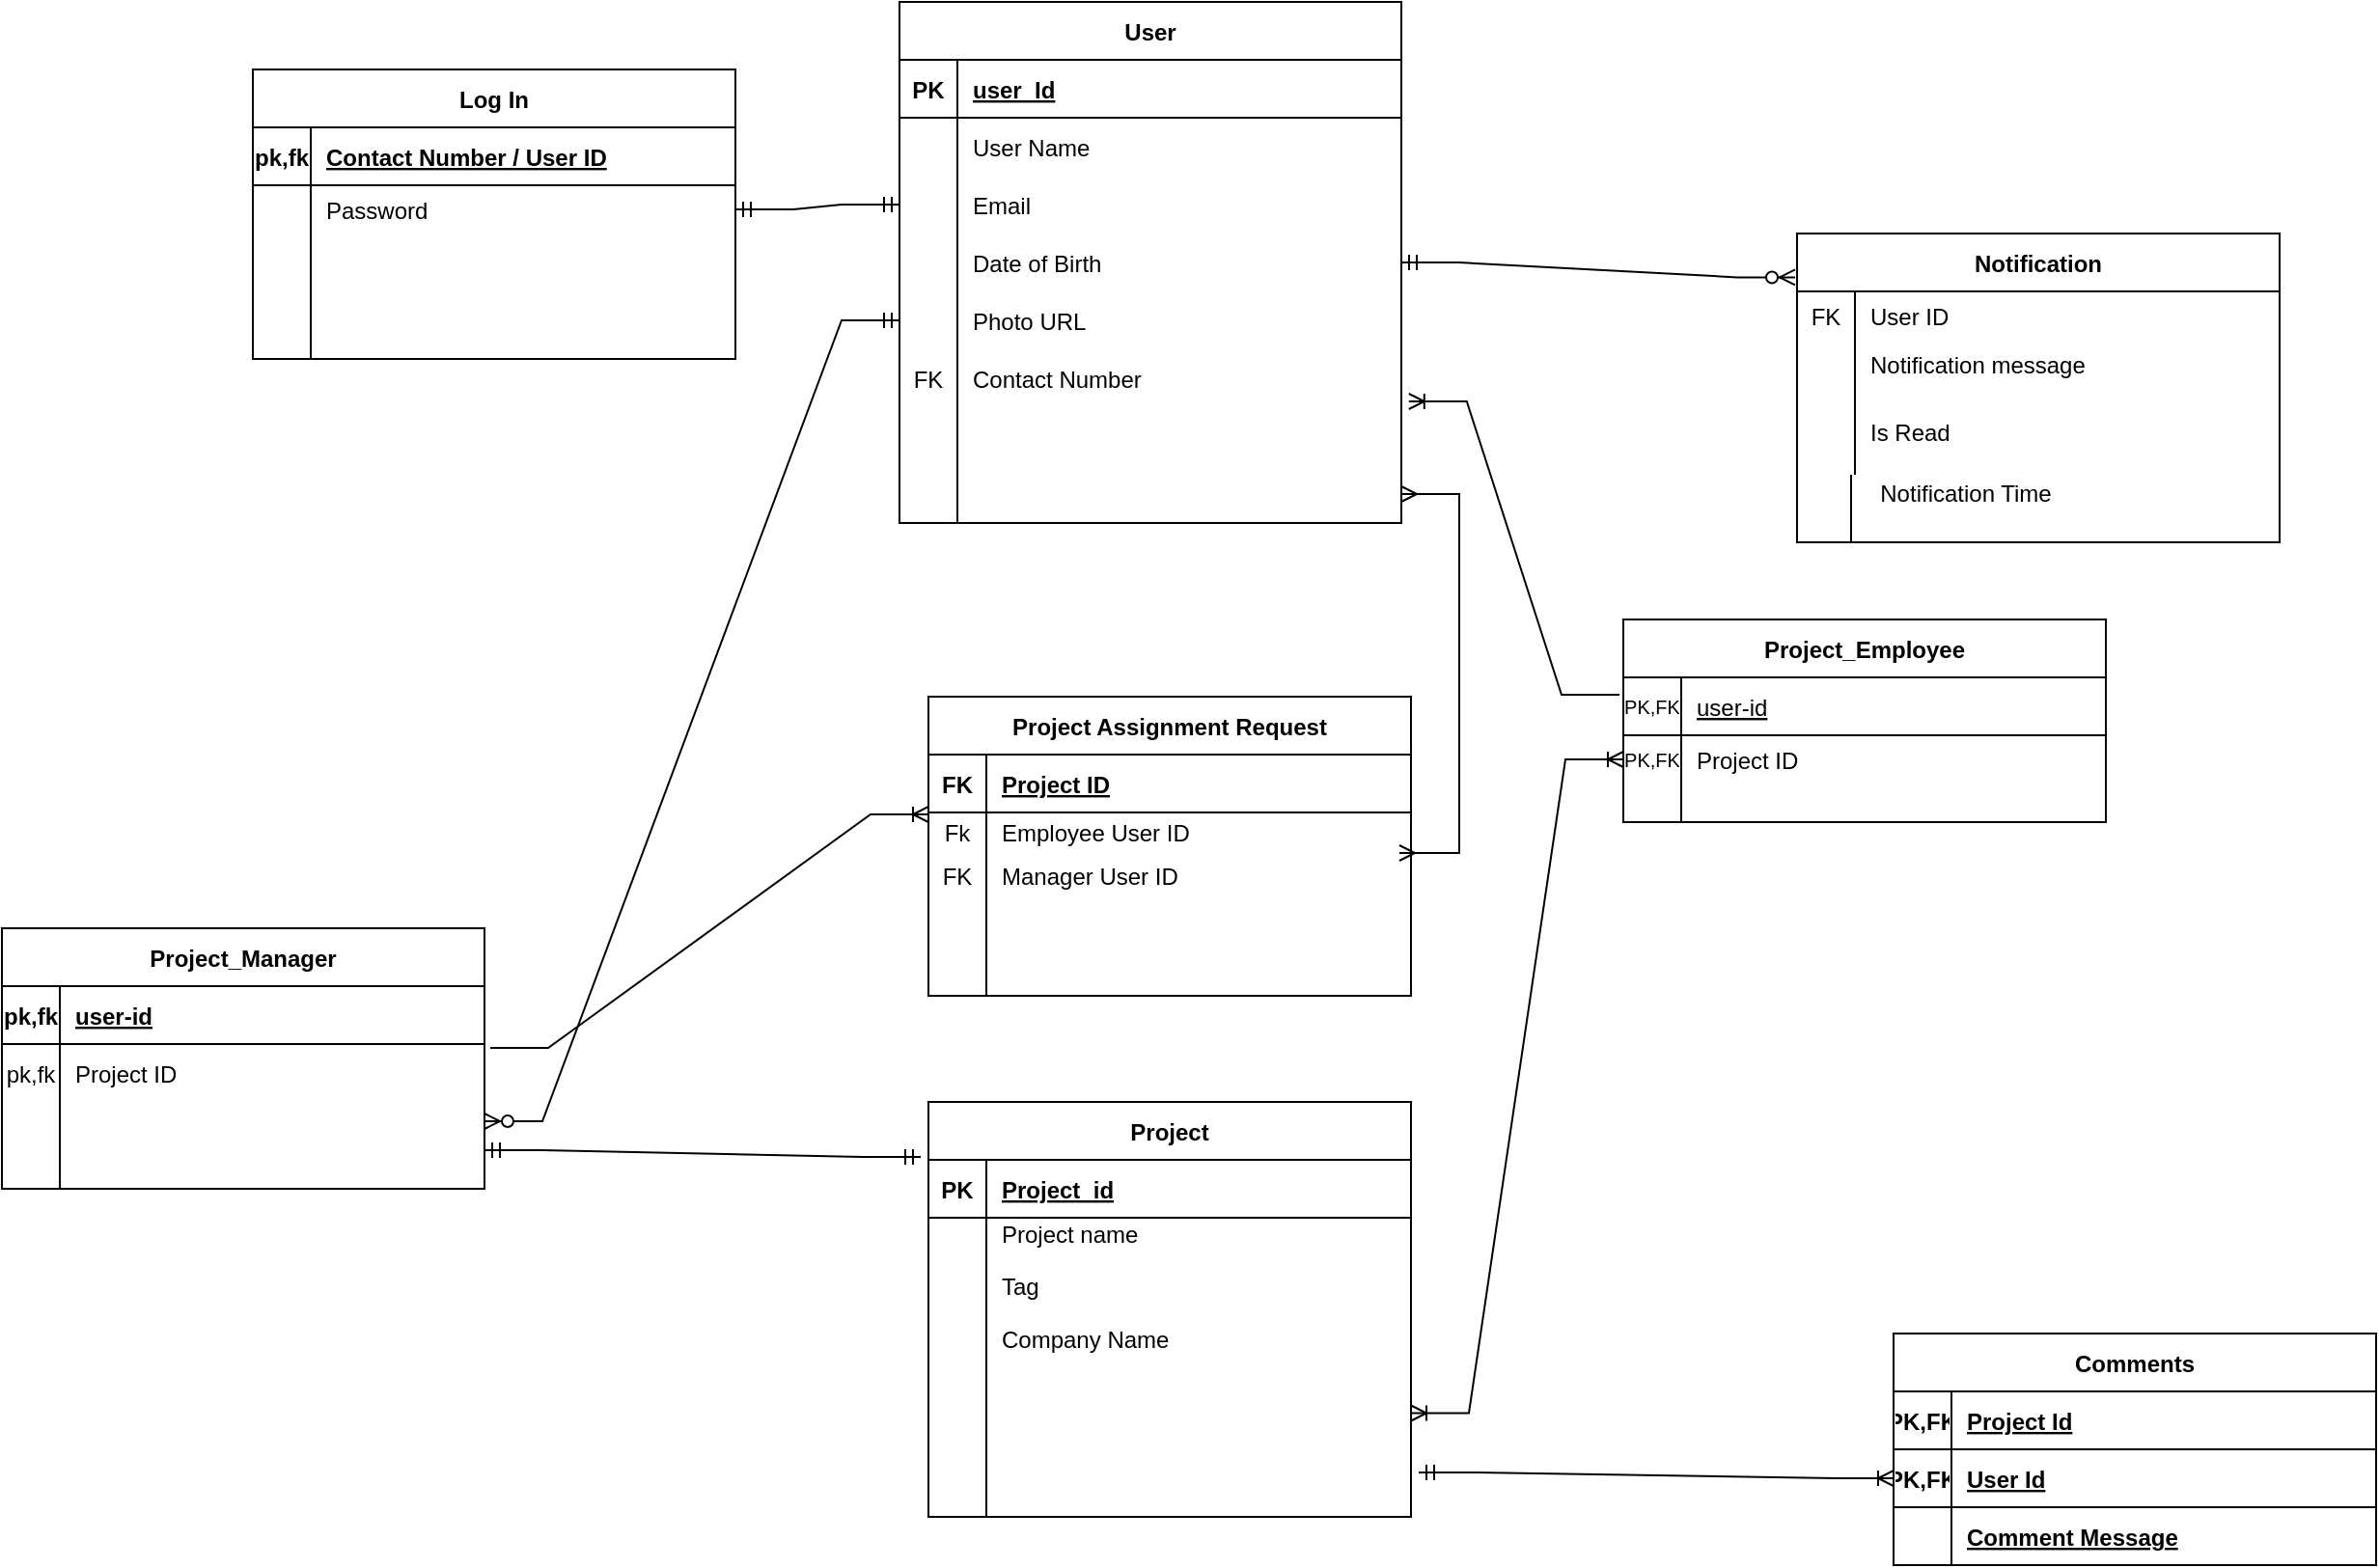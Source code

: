 <mxfile version="24.5.3" type="device">
  <diagram id="R2lEEEUBdFMjLlhIrx00" name="Page-1">
    <mxGraphModel dx="2750" dy="1638" grid="1" gridSize="10" guides="1" tooltips="1" connect="1" arrows="1" fold="1" page="1" pageScale="1" pageWidth="850" pageHeight="1100" math="0" shadow="0" extFonts="Permanent Marker^https://fonts.googleapis.com/css?family=Permanent+Marker">
      <root>
        <mxCell id="0" />
        <mxCell id="1" parent="0" />
        <mxCell id="6ulWsXTgHjM0HuVLxWv0-19" value="Project" style="shape=table;startSize=30;container=1;collapsible=1;childLayout=tableLayout;fixedRows=1;rowLines=0;fontStyle=1;align=center;resizeLast=1;" parent="1" vertex="1">
          <mxGeometry x="-670" y="240" width="250" height="215" as="geometry" />
        </mxCell>
        <mxCell id="6ulWsXTgHjM0HuVLxWv0-20" value="" style="shape=partialRectangle;collapsible=0;dropTarget=0;pointerEvents=0;fillColor=none;points=[[0,0.5],[1,0.5]];portConstraint=eastwest;top=0;left=0;right=0;bottom=1;" parent="6ulWsXTgHjM0HuVLxWv0-19" vertex="1">
          <mxGeometry y="30" width="250" height="30" as="geometry" />
        </mxCell>
        <mxCell id="6ulWsXTgHjM0HuVLxWv0-21" value="PK" style="shape=partialRectangle;overflow=hidden;connectable=0;fillColor=none;top=0;left=0;bottom=0;right=0;fontStyle=1;" parent="6ulWsXTgHjM0HuVLxWv0-20" vertex="1">
          <mxGeometry width="30" height="30" as="geometry">
            <mxRectangle width="30" height="30" as="alternateBounds" />
          </mxGeometry>
        </mxCell>
        <mxCell id="6ulWsXTgHjM0HuVLxWv0-22" value="Project_id" style="shape=partialRectangle;overflow=hidden;connectable=0;fillColor=none;top=0;left=0;bottom=0;right=0;align=left;spacingLeft=6;fontStyle=5;" parent="6ulWsXTgHjM0HuVLxWv0-20" vertex="1">
          <mxGeometry x="30" width="220" height="30" as="geometry">
            <mxRectangle width="220" height="30" as="alternateBounds" />
          </mxGeometry>
        </mxCell>
        <mxCell id="6ulWsXTgHjM0HuVLxWv0-23" value="" style="shape=partialRectangle;collapsible=0;dropTarget=0;pointerEvents=0;fillColor=none;points=[[0,0.5],[1,0.5]];portConstraint=eastwest;top=0;left=0;right=0;bottom=0;" parent="6ulWsXTgHjM0HuVLxWv0-19" vertex="1">
          <mxGeometry y="60" width="250" height="25" as="geometry" />
        </mxCell>
        <mxCell id="6ulWsXTgHjM0HuVLxWv0-24" value="" style="shape=partialRectangle;overflow=hidden;connectable=0;fillColor=none;top=0;left=0;bottom=0;right=0;" parent="6ulWsXTgHjM0HuVLxWv0-23" vertex="1">
          <mxGeometry width="30" height="25" as="geometry">
            <mxRectangle width="30" height="25" as="alternateBounds" />
          </mxGeometry>
        </mxCell>
        <mxCell id="6ulWsXTgHjM0HuVLxWv0-25" value="Project name&#xa;" style="shape=partialRectangle;overflow=hidden;connectable=0;fillColor=none;top=0;left=0;bottom=0;right=0;align=left;spacingLeft=6;" parent="6ulWsXTgHjM0HuVLxWv0-23" vertex="1">
          <mxGeometry x="30" width="220" height="25" as="geometry">
            <mxRectangle width="220" height="25" as="alternateBounds" />
          </mxGeometry>
        </mxCell>
        <mxCell id="6ulWsXTgHjM0HuVLxWv0-26" value="" style="shape=partialRectangle;collapsible=0;dropTarget=0;pointerEvents=0;fillColor=none;points=[[0,0.5],[1,0.5]];portConstraint=eastwest;top=0;left=0;right=0;bottom=0;" parent="6ulWsXTgHjM0HuVLxWv0-19" vertex="1">
          <mxGeometry y="85" width="250" height="20" as="geometry" />
        </mxCell>
        <mxCell id="6ulWsXTgHjM0HuVLxWv0-27" value="" style="shape=partialRectangle;overflow=hidden;connectable=0;fillColor=none;top=0;left=0;bottom=0;right=0;" parent="6ulWsXTgHjM0HuVLxWv0-26" vertex="1">
          <mxGeometry width="30" height="20" as="geometry">
            <mxRectangle width="30" height="20" as="alternateBounds" />
          </mxGeometry>
        </mxCell>
        <mxCell id="6ulWsXTgHjM0HuVLxWv0-28" value="Tag" style="shape=partialRectangle;overflow=hidden;connectable=0;fillColor=none;top=0;left=0;bottom=0;right=0;align=left;spacingLeft=6;fontStyle=0" parent="6ulWsXTgHjM0HuVLxWv0-26" vertex="1">
          <mxGeometry x="30" width="220" height="20" as="geometry">
            <mxRectangle width="220" height="20" as="alternateBounds" />
          </mxGeometry>
        </mxCell>
        <mxCell id="6ulWsXTgHjM0HuVLxWv0-29" value="" style="shape=partialRectangle;collapsible=0;dropTarget=0;pointerEvents=0;fillColor=none;points=[[0,0.5],[1,0.5]];portConstraint=eastwest;top=0;left=0;right=0;bottom=0;" parent="6ulWsXTgHjM0HuVLxWv0-19" vertex="1">
          <mxGeometry y="105" width="250" height="35" as="geometry" />
        </mxCell>
        <mxCell id="6ulWsXTgHjM0HuVLxWv0-30" value="" style="shape=partialRectangle;overflow=hidden;connectable=0;fillColor=none;top=0;left=0;bottom=0;right=0;" parent="6ulWsXTgHjM0HuVLxWv0-29" vertex="1">
          <mxGeometry width="30" height="35" as="geometry">
            <mxRectangle width="30" height="35" as="alternateBounds" />
          </mxGeometry>
        </mxCell>
        <mxCell id="6ulWsXTgHjM0HuVLxWv0-31" value="Company Name" style="shape=partialRectangle;overflow=hidden;connectable=0;fillColor=none;top=0;left=0;bottom=0;right=0;align=left;spacingLeft=6;" parent="6ulWsXTgHjM0HuVLxWv0-29" vertex="1">
          <mxGeometry x="30" width="220" height="35" as="geometry">
            <mxRectangle width="220" height="35" as="alternateBounds" />
          </mxGeometry>
        </mxCell>
        <mxCell id="6ulWsXTgHjM0HuVLxWv0-32" value="" style="shape=partialRectangle;collapsible=0;dropTarget=0;pointerEvents=0;fillColor=none;points=[[0,0.5],[1,0.5]];portConstraint=eastwest;top=0;left=0;right=0;bottom=0;" parent="6ulWsXTgHjM0HuVLxWv0-19" vertex="1">
          <mxGeometry y="140" width="250" height="25" as="geometry" />
        </mxCell>
        <mxCell id="6ulWsXTgHjM0HuVLxWv0-33" value="" style="shape=partialRectangle;overflow=hidden;connectable=0;fillColor=none;top=0;left=0;bottom=0;right=0;" parent="6ulWsXTgHjM0HuVLxWv0-32" vertex="1">
          <mxGeometry width="30" height="25" as="geometry">
            <mxRectangle width="30" height="25" as="alternateBounds" />
          </mxGeometry>
        </mxCell>
        <mxCell id="6ulWsXTgHjM0HuVLxWv0-34" value="" style="shape=partialRectangle;overflow=hidden;connectable=0;fillColor=none;top=0;left=0;bottom=0;right=0;align=left;spacingLeft=6;" parent="6ulWsXTgHjM0HuVLxWv0-32" vertex="1">
          <mxGeometry x="30" width="220" height="25" as="geometry">
            <mxRectangle width="220" height="25" as="alternateBounds" />
          </mxGeometry>
        </mxCell>
        <mxCell id="6ulWsXTgHjM0HuVLxWv0-67" value="" style="shape=partialRectangle;collapsible=0;dropTarget=0;pointerEvents=0;fillColor=none;points=[[0,0.5],[1,0.5]];portConstraint=eastwest;top=0;left=0;right=0;bottom=0;" parent="6ulWsXTgHjM0HuVLxWv0-19" vertex="1">
          <mxGeometry y="165" width="250" height="25" as="geometry" />
        </mxCell>
        <mxCell id="6ulWsXTgHjM0HuVLxWv0-68" value="" style="shape=partialRectangle;overflow=hidden;connectable=0;fillColor=none;top=0;left=0;bottom=0;right=0;" parent="6ulWsXTgHjM0HuVLxWv0-67" vertex="1">
          <mxGeometry width="30" height="25" as="geometry">
            <mxRectangle width="30" height="25" as="alternateBounds" />
          </mxGeometry>
        </mxCell>
        <mxCell id="6ulWsXTgHjM0HuVLxWv0-69" value="" style="shape=partialRectangle;overflow=hidden;connectable=0;fillColor=none;top=0;left=0;bottom=0;right=0;align=left;spacingLeft=6;" parent="6ulWsXTgHjM0HuVLxWv0-67" vertex="1">
          <mxGeometry x="30" width="220" height="25" as="geometry">
            <mxRectangle width="220" height="25" as="alternateBounds" />
          </mxGeometry>
        </mxCell>
        <mxCell id="6ulWsXTgHjM0HuVLxWv0-428" value="" style="shape=partialRectangle;collapsible=0;dropTarget=0;pointerEvents=0;fillColor=none;points=[[0,0.5],[1,0.5]];portConstraint=eastwest;top=0;left=0;right=0;bottom=0;" parent="6ulWsXTgHjM0HuVLxWv0-19" vertex="1">
          <mxGeometry y="190" width="250" height="25" as="geometry" />
        </mxCell>
        <mxCell id="6ulWsXTgHjM0HuVLxWv0-429" value="" style="shape=partialRectangle;overflow=hidden;connectable=0;fillColor=none;top=0;left=0;bottom=0;right=0;" parent="6ulWsXTgHjM0HuVLxWv0-428" vertex="1">
          <mxGeometry width="30" height="25" as="geometry">
            <mxRectangle width="30" height="25" as="alternateBounds" />
          </mxGeometry>
        </mxCell>
        <mxCell id="6ulWsXTgHjM0HuVLxWv0-430" value="" style="shape=partialRectangle;overflow=hidden;connectable=0;fillColor=none;top=0;left=0;bottom=0;right=0;align=left;spacingLeft=6;" parent="6ulWsXTgHjM0HuVLxWv0-428" vertex="1">
          <mxGeometry x="30" width="220" height="25" as="geometry">
            <mxRectangle width="220" height="25" as="alternateBounds" />
          </mxGeometry>
        </mxCell>
        <mxCell id="6ulWsXTgHjM0HuVLxWv0-184" value="Project_Employee" style="shape=table;startSize=30;container=1;collapsible=1;childLayout=tableLayout;fixedRows=1;rowLines=0;fontStyle=1;align=center;resizeLast=1;" parent="1" vertex="1">
          <mxGeometry x="-310" y="-10" width="250" height="105" as="geometry" />
        </mxCell>
        <mxCell id="6ulWsXTgHjM0HuVLxWv0-185" value="" style="shape=partialRectangle;collapsible=0;dropTarget=0;pointerEvents=0;fillColor=none;points=[[0,0.5],[1,0.5]];portConstraint=eastwest;top=0;left=0;right=0;bottom=1;" parent="6ulWsXTgHjM0HuVLxWv0-184" vertex="1">
          <mxGeometry y="30" width="250" height="30" as="geometry" />
        </mxCell>
        <mxCell id="6ulWsXTgHjM0HuVLxWv0-186" value="PK,FK" style="shape=partialRectangle;overflow=hidden;connectable=0;fillColor=none;top=0;left=0;bottom=0;right=0;fontStyle=0;fontSize=10;" parent="6ulWsXTgHjM0HuVLxWv0-185" vertex="1">
          <mxGeometry width="30" height="30" as="geometry">
            <mxRectangle width="30" height="30" as="alternateBounds" />
          </mxGeometry>
        </mxCell>
        <mxCell id="6ulWsXTgHjM0HuVLxWv0-187" value="user-id" style="shape=partialRectangle;overflow=hidden;connectable=0;fillColor=none;top=0;left=0;bottom=0;right=0;align=left;spacingLeft=6;fontStyle=4;" parent="6ulWsXTgHjM0HuVLxWv0-185" vertex="1">
          <mxGeometry x="30" width="220" height="30" as="geometry">
            <mxRectangle width="220" height="30" as="alternateBounds" />
          </mxGeometry>
        </mxCell>
        <mxCell id="6ulWsXTgHjM0HuVLxWv0-188" value="" style="shape=partialRectangle;collapsible=0;dropTarget=0;pointerEvents=0;fillColor=none;points=[[0,0.5],[1,0.5]];portConstraint=eastwest;top=0;left=0;right=0;bottom=0;" parent="6ulWsXTgHjM0HuVLxWv0-184" vertex="1">
          <mxGeometry y="60" width="250" height="25" as="geometry" />
        </mxCell>
        <mxCell id="6ulWsXTgHjM0HuVLxWv0-189" value="PK,FK" style="shape=partialRectangle;overflow=hidden;connectable=0;fillColor=none;top=0;left=0;bottom=0;right=0;fontSize=10;" parent="6ulWsXTgHjM0HuVLxWv0-188" vertex="1">
          <mxGeometry width="30" height="25" as="geometry">
            <mxRectangle width="30" height="25" as="alternateBounds" />
          </mxGeometry>
        </mxCell>
        <mxCell id="6ulWsXTgHjM0HuVLxWv0-190" value="Project ID" style="shape=partialRectangle;overflow=hidden;connectable=0;fillColor=none;top=0;left=0;bottom=0;right=0;align=left;spacingLeft=6;" parent="6ulWsXTgHjM0HuVLxWv0-188" vertex="1">
          <mxGeometry x="30" width="220" height="25" as="geometry">
            <mxRectangle width="220" height="25" as="alternateBounds" />
          </mxGeometry>
        </mxCell>
        <mxCell id="6ulWsXTgHjM0HuVLxWv0-191" value="" style="shape=partialRectangle;collapsible=0;dropTarget=0;pointerEvents=0;fillColor=none;points=[[0,0.5],[1,0.5]];portConstraint=eastwest;top=0;left=0;right=0;bottom=0;" parent="6ulWsXTgHjM0HuVLxWv0-184" vertex="1">
          <mxGeometry y="85" width="250" height="20" as="geometry" />
        </mxCell>
        <mxCell id="6ulWsXTgHjM0HuVLxWv0-192" value="" style="shape=partialRectangle;overflow=hidden;connectable=0;fillColor=none;top=0;left=0;bottom=0;right=0;" parent="6ulWsXTgHjM0HuVLxWv0-191" vertex="1">
          <mxGeometry width="30" height="20" as="geometry">
            <mxRectangle width="30" height="20" as="alternateBounds" />
          </mxGeometry>
        </mxCell>
        <mxCell id="6ulWsXTgHjM0HuVLxWv0-193" value="" style="shape=partialRectangle;overflow=hidden;connectable=0;fillColor=none;top=0;left=0;bottom=0;right=0;align=left;spacingLeft=6;fontStyle=0" parent="6ulWsXTgHjM0HuVLxWv0-191" vertex="1">
          <mxGeometry x="30" width="220" height="20" as="geometry">
            <mxRectangle width="220" height="20" as="alternateBounds" />
          </mxGeometry>
        </mxCell>
        <mxCell id="6ulWsXTgHjM0HuVLxWv0-318" value="Project_Manager" style="shape=table;startSize=30;container=1;collapsible=1;childLayout=tableLayout;fixedRows=1;rowLines=0;fontStyle=1;align=center;resizeLast=1;" parent="1" vertex="1">
          <mxGeometry x="-1150" y="150" width="250" height="135" as="geometry" />
        </mxCell>
        <mxCell id="6ulWsXTgHjM0HuVLxWv0-319" value="" style="shape=partialRectangle;collapsible=0;dropTarget=0;pointerEvents=0;fillColor=none;points=[[0,0.5],[1,0.5]];portConstraint=eastwest;top=0;left=0;right=0;bottom=1;" parent="6ulWsXTgHjM0HuVLxWv0-318" vertex="1">
          <mxGeometry y="30" width="250" height="30" as="geometry" />
        </mxCell>
        <mxCell id="6ulWsXTgHjM0HuVLxWv0-320" value="pk,fk" style="shape=partialRectangle;overflow=hidden;connectable=0;fillColor=none;top=0;left=0;bottom=0;right=0;fontStyle=1;" parent="6ulWsXTgHjM0HuVLxWv0-319" vertex="1">
          <mxGeometry width="30" height="30" as="geometry">
            <mxRectangle width="30" height="30" as="alternateBounds" />
          </mxGeometry>
        </mxCell>
        <mxCell id="6ulWsXTgHjM0HuVLxWv0-321" value="user-id" style="shape=partialRectangle;overflow=hidden;connectable=0;fillColor=none;top=0;left=0;bottom=0;right=0;align=left;spacingLeft=6;fontStyle=5;" parent="6ulWsXTgHjM0HuVLxWv0-319" vertex="1">
          <mxGeometry x="30" width="220" height="30" as="geometry">
            <mxRectangle width="220" height="30" as="alternateBounds" />
          </mxGeometry>
        </mxCell>
        <mxCell id="6ulWsXTgHjM0HuVLxWv0-322" value="" style="shape=partialRectangle;collapsible=0;dropTarget=0;pointerEvents=0;fillColor=none;points=[[0,0.5],[1,0.5]];portConstraint=eastwest;top=0;left=0;right=0;bottom=0;" parent="6ulWsXTgHjM0HuVLxWv0-318" vertex="1">
          <mxGeometry y="60" width="250" height="30" as="geometry" />
        </mxCell>
        <mxCell id="6ulWsXTgHjM0HuVLxWv0-323" value="pk,fk" style="shape=partialRectangle;overflow=hidden;connectable=0;fillColor=none;top=0;left=0;bottom=0;right=0;" parent="6ulWsXTgHjM0HuVLxWv0-322" vertex="1">
          <mxGeometry width="30" height="30" as="geometry">
            <mxRectangle width="30" height="30" as="alternateBounds" />
          </mxGeometry>
        </mxCell>
        <mxCell id="6ulWsXTgHjM0HuVLxWv0-324" value="Project ID" style="shape=partialRectangle;overflow=hidden;connectable=0;fillColor=none;top=0;left=0;bottom=0;right=0;align=left;spacingLeft=6;" parent="6ulWsXTgHjM0HuVLxWv0-322" vertex="1">
          <mxGeometry x="30" width="220" height="30" as="geometry">
            <mxRectangle width="220" height="30" as="alternateBounds" />
          </mxGeometry>
        </mxCell>
        <mxCell id="6ulWsXTgHjM0HuVLxWv0-325" value="" style="shape=partialRectangle;collapsible=0;dropTarget=0;pointerEvents=0;fillColor=none;points=[[0,0.5],[1,0.5]];portConstraint=eastwest;top=0;left=0;right=0;bottom=0;" parent="6ulWsXTgHjM0HuVLxWv0-318" vertex="1">
          <mxGeometry y="90" width="250" height="20" as="geometry" />
        </mxCell>
        <mxCell id="6ulWsXTgHjM0HuVLxWv0-326" value="" style="shape=partialRectangle;overflow=hidden;connectable=0;fillColor=none;top=0;left=0;bottom=0;right=0;" parent="6ulWsXTgHjM0HuVLxWv0-325" vertex="1">
          <mxGeometry width="30" height="20" as="geometry">
            <mxRectangle width="30" height="20" as="alternateBounds" />
          </mxGeometry>
        </mxCell>
        <mxCell id="6ulWsXTgHjM0HuVLxWv0-327" value="" style="shape=partialRectangle;overflow=hidden;connectable=0;fillColor=none;top=0;left=0;bottom=0;right=0;align=left;spacingLeft=6;fontStyle=1" parent="6ulWsXTgHjM0HuVLxWv0-325" vertex="1">
          <mxGeometry x="30" width="220" height="20" as="geometry">
            <mxRectangle width="220" height="20" as="alternateBounds" />
          </mxGeometry>
        </mxCell>
        <mxCell id="6ulWsXTgHjM0HuVLxWv0-331" value="" style="shape=partialRectangle;collapsible=0;dropTarget=0;pointerEvents=0;fillColor=none;points=[[0,0.5],[1,0.5]];portConstraint=eastwest;top=0;left=0;right=0;bottom=0;" parent="6ulWsXTgHjM0HuVLxWv0-318" vertex="1">
          <mxGeometry y="110" width="250" height="25" as="geometry" />
        </mxCell>
        <mxCell id="6ulWsXTgHjM0HuVLxWv0-332" value="" style="shape=partialRectangle;overflow=hidden;connectable=0;fillColor=none;top=0;left=0;bottom=0;right=0;" parent="6ulWsXTgHjM0HuVLxWv0-331" vertex="1">
          <mxGeometry width="30" height="25" as="geometry">
            <mxRectangle width="30" height="25" as="alternateBounds" />
          </mxGeometry>
        </mxCell>
        <mxCell id="6ulWsXTgHjM0HuVLxWv0-333" value="" style="shape=partialRectangle;overflow=hidden;connectable=0;fillColor=none;top=0;left=0;bottom=0;right=0;align=left;spacingLeft=6;" parent="6ulWsXTgHjM0HuVLxWv0-331" vertex="1">
          <mxGeometry x="30" width="220" height="25" as="geometry">
            <mxRectangle width="220" height="25" as="alternateBounds" />
          </mxGeometry>
        </mxCell>
        <mxCell id="6ulWsXTgHjM0HuVLxWv0-437" value="Project Assignment Request" style="shape=table;startSize=30;container=1;collapsible=1;childLayout=tableLayout;fixedRows=1;rowLines=0;fontStyle=1;align=center;resizeLast=1;" parent="1" vertex="1">
          <mxGeometry x="-670" y="30" width="250" height="155" as="geometry" />
        </mxCell>
        <mxCell id="6ulWsXTgHjM0HuVLxWv0-438" value="" style="shape=partialRectangle;collapsible=0;dropTarget=0;pointerEvents=0;fillColor=none;points=[[0,0.5],[1,0.5]];portConstraint=eastwest;top=0;left=0;right=0;bottom=1;" parent="6ulWsXTgHjM0HuVLxWv0-437" vertex="1">
          <mxGeometry y="30" width="250" height="30" as="geometry" />
        </mxCell>
        <mxCell id="6ulWsXTgHjM0HuVLxWv0-439" value="FK" style="shape=partialRectangle;overflow=hidden;connectable=0;fillColor=none;top=0;left=0;bottom=0;right=0;fontStyle=1;" parent="6ulWsXTgHjM0HuVLxWv0-438" vertex="1">
          <mxGeometry width="30" height="30" as="geometry">
            <mxRectangle width="30" height="30" as="alternateBounds" />
          </mxGeometry>
        </mxCell>
        <mxCell id="6ulWsXTgHjM0HuVLxWv0-440" value="Project ID" style="shape=partialRectangle;overflow=hidden;connectable=0;fillColor=none;top=0;left=0;bottom=0;right=0;align=left;spacingLeft=6;fontStyle=5;" parent="6ulWsXTgHjM0HuVLxWv0-438" vertex="1">
          <mxGeometry x="30" width="220" height="30" as="geometry">
            <mxRectangle width="220" height="30" as="alternateBounds" />
          </mxGeometry>
        </mxCell>
        <mxCell id="6ulWsXTgHjM0HuVLxWv0-441" value="" style="shape=partialRectangle;collapsible=0;dropTarget=0;pointerEvents=0;fillColor=none;points=[[0,0.5],[1,0.5]];portConstraint=eastwest;top=0;left=0;right=0;bottom=0;" parent="6ulWsXTgHjM0HuVLxWv0-437" vertex="1">
          <mxGeometry y="60" width="250" height="20" as="geometry" />
        </mxCell>
        <mxCell id="6ulWsXTgHjM0HuVLxWv0-442" value="Fk" style="shape=partialRectangle;overflow=hidden;connectable=0;fillColor=none;top=0;left=0;bottom=0;right=0;" parent="6ulWsXTgHjM0HuVLxWv0-441" vertex="1">
          <mxGeometry width="30" height="20" as="geometry">
            <mxRectangle width="30" height="20" as="alternateBounds" />
          </mxGeometry>
        </mxCell>
        <mxCell id="6ulWsXTgHjM0HuVLxWv0-443" value="Employee User ID" style="shape=partialRectangle;overflow=hidden;connectable=0;fillColor=none;top=0;left=0;bottom=0;right=0;align=left;spacingLeft=6;" parent="6ulWsXTgHjM0HuVLxWv0-441" vertex="1">
          <mxGeometry x="30" width="220" height="20" as="geometry">
            <mxRectangle width="220" height="20" as="alternateBounds" />
          </mxGeometry>
        </mxCell>
        <mxCell id="kwTtP1CkRcOnutKDjl4S-129" value="" style="shape=partialRectangle;collapsible=0;dropTarget=0;pointerEvents=0;fillColor=none;points=[[0,0.5],[1,0.5]];portConstraint=eastwest;top=0;left=0;right=0;bottom=0;" parent="6ulWsXTgHjM0HuVLxWv0-437" vertex="1">
          <mxGeometry y="80" width="250" height="25" as="geometry" />
        </mxCell>
        <mxCell id="kwTtP1CkRcOnutKDjl4S-130" value="FK" style="shape=partialRectangle;overflow=hidden;connectable=0;fillColor=none;top=0;left=0;bottom=0;right=0;" parent="kwTtP1CkRcOnutKDjl4S-129" vertex="1">
          <mxGeometry width="30" height="25" as="geometry">
            <mxRectangle width="30" height="25" as="alternateBounds" />
          </mxGeometry>
        </mxCell>
        <mxCell id="kwTtP1CkRcOnutKDjl4S-131" value="Manager User ID" style="shape=partialRectangle;overflow=hidden;connectable=0;fillColor=none;top=0;left=0;bottom=0;right=0;align=left;spacingLeft=6;fontStyle=0" parent="kwTtP1CkRcOnutKDjl4S-129" vertex="1">
          <mxGeometry x="30" width="220" height="25" as="geometry">
            <mxRectangle width="220" height="25" as="alternateBounds" />
          </mxGeometry>
        </mxCell>
        <mxCell id="6ulWsXTgHjM0HuVLxWv0-447" value="" style="shape=partialRectangle;collapsible=0;dropTarget=0;pointerEvents=0;fillColor=none;points=[[0,0.5],[1,0.5]];portConstraint=eastwest;top=0;left=0;right=0;bottom=0;" parent="6ulWsXTgHjM0HuVLxWv0-437" vertex="1">
          <mxGeometry y="105" width="250" height="25" as="geometry" />
        </mxCell>
        <mxCell id="6ulWsXTgHjM0HuVLxWv0-448" value="" style="shape=partialRectangle;overflow=hidden;connectable=0;fillColor=none;top=0;left=0;bottom=0;right=0;" parent="6ulWsXTgHjM0HuVLxWv0-447" vertex="1">
          <mxGeometry width="30" height="25" as="geometry">
            <mxRectangle width="30" height="25" as="alternateBounds" />
          </mxGeometry>
        </mxCell>
        <mxCell id="6ulWsXTgHjM0HuVLxWv0-449" value="" style="shape=partialRectangle;overflow=hidden;connectable=0;fillColor=none;top=0;left=0;bottom=0;right=0;align=left;spacingLeft=6;" parent="6ulWsXTgHjM0HuVLxWv0-447" vertex="1">
          <mxGeometry x="30" width="220" height="25" as="geometry">
            <mxRectangle width="220" height="25" as="alternateBounds" />
          </mxGeometry>
        </mxCell>
        <mxCell id="6ulWsXTgHjM0HuVLxWv0-450" value="" style="shape=partialRectangle;collapsible=0;dropTarget=0;pointerEvents=0;fillColor=none;points=[[0,0.5],[1,0.5]];portConstraint=eastwest;top=0;left=0;right=0;bottom=0;" parent="6ulWsXTgHjM0HuVLxWv0-437" vertex="1">
          <mxGeometry y="130" width="250" height="25" as="geometry" />
        </mxCell>
        <mxCell id="6ulWsXTgHjM0HuVLxWv0-451" value="" style="shape=partialRectangle;overflow=hidden;connectable=0;fillColor=none;top=0;left=0;bottom=0;right=0;" parent="6ulWsXTgHjM0HuVLxWv0-450" vertex="1">
          <mxGeometry width="30" height="25" as="geometry">
            <mxRectangle width="30" height="25" as="alternateBounds" />
          </mxGeometry>
        </mxCell>
        <mxCell id="6ulWsXTgHjM0HuVLxWv0-452" value="" style="shape=partialRectangle;overflow=hidden;connectable=0;fillColor=none;top=0;left=0;bottom=0;right=0;align=left;spacingLeft=6;" parent="6ulWsXTgHjM0HuVLxWv0-450" vertex="1">
          <mxGeometry x="30" width="220" height="25" as="geometry">
            <mxRectangle width="220" height="25" as="alternateBounds" />
          </mxGeometry>
        </mxCell>
        <mxCell id="kwTtP1CkRcOnutKDjl4S-4" style="edgeStyle=orthogonalEdgeStyle;rounded=0;orthogonalLoop=1;jettySize=auto;html=1;exitX=0.5;exitY=1;exitDx=0;exitDy=0;" parent="1" edge="1">
          <mxGeometry relative="1" as="geometry">
            <mxPoint x="-130" y="250" as="sourcePoint" />
            <mxPoint x="-130" y="250" as="targetPoint" />
          </mxGeometry>
        </mxCell>
        <mxCell id="kwTtP1CkRcOnutKDjl4S-39" value="" style="edgeStyle=entityRelationEdgeStyle;fontSize=12;html=1;endArrow=ERmandOne;startArrow=ERmandOne;rounded=0;entryX=-0.016;entryY=-0.05;entryDx=0;entryDy=0;entryPerimeter=0;exitX=1;exitY=0.5;exitDx=0;exitDy=0;" parent="1" target="6ulWsXTgHjM0HuVLxWv0-20" edge="1">
          <mxGeometry width="100" height="100" relative="1" as="geometry">
            <mxPoint x="-900" y="265" as="sourcePoint" />
            <mxPoint x="-853" y="256" as="targetPoint" />
            <Array as="points">
              <mxPoint x="-870" y="290" />
            </Array>
          </mxGeometry>
        </mxCell>
        <mxCell id="kwTtP1CkRcOnutKDjl4S-45" value="Log In" style="shape=table;startSize=30;container=1;collapsible=1;childLayout=tableLayout;fixedRows=1;rowLines=0;fontStyle=1;align=center;resizeLast=1;" parent="1" vertex="1">
          <mxGeometry x="-1020" y="-295" width="250" height="150" as="geometry" />
        </mxCell>
        <mxCell id="kwTtP1CkRcOnutKDjl4S-46" value="" style="shape=partialRectangle;collapsible=0;dropTarget=0;pointerEvents=0;fillColor=none;points=[[0,0.5],[1,0.5]];portConstraint=eastwest;top=0;left=0;right=0;bottom=1;" parent="kwTtP1CkRcOnutKDjl4S-45" vertex="1">
          <mxGeometry y="30" width="250" height="30" as="geometry" />
        </mxCell>
        <mxCell id="kwTtP1CkRcOnutKDjl4S-47" value="pk,fk" style="shape=partialRectangle;overflow=hidden;connectable=0;fillColor=none;top=0;left=0;bottom=0;right=0;fontStyle=1;" parent="kwTtP1CkRcOnutKDjl4S-46" vertex="1">
          <mxGeometry width="30" height="30" as="geometry">
            <mxRectangle width="30" height="30" as="alternateBounds" />
          </mxGeometry>
        </mxCell>
        <mxCell id="kwTtP1CkRcOnutKDjl4S-48" value="Contact Number / User ID" style="shape=partialRectangle;overflow=hidden;connectable=0;fillColor=none;top=0;left=0;bottom=0;right=0;align=left;spacingLeft=6;fontStyle=5;" parent="kwTtP1CkRcOnutKDjl4S-46" vertex="1">
          <mxGeometry x="30" width="220" height="30" as="geometry">
            <mxRectangle width="220" height="30" as="alternateBounds" />
          </mxGeometry>
        </mxCell>
        <mxCell id="kwTtP1CkRcOnutKDjl4S-49" value="" style="shape=partialRectangle;collapsible=0;dropTarget=0;pointerEvents=0;fillColor=none;points=[[0,0.5],[1,0.5]];portConstraint=eastwest;top=0;left=0;right=0;bottom=0;" parent="kwTtP1CkRcOnutKDjl4S-45" vertex="1">
          <mxGeometry y="60" width="250" height="25" as="geometry" />
        </mxCell>
        <mxCell id="kwTtP1CkRcOnutKDjl4S-50" value="" style="shape=partialRectangle;overflow=hidden;connectable=0;fillColor=none;top=0;left=0;bottom=0;right=0;" parent="kwTtP1CkRcOnutKDjl4S-49" vertex="1">
          <mxGeometry width="30" height="25" as="geometry">
            <mxRectangle width="30" height="25" as="alternateBounds" />
          </mxGeometry>
        </mxCell>
        <mxCell id="kwTtP1CkRcOnutKDjl4S-51" value="Password" style="shape=partialRectangle;overflow=hidden;connectable=0;fillColor=none;top=0;left=0;bottom=0;right=0;align=left;spacingLeft=6;" parent="kwTtP1CkRcOnutKDjl4S-49" vertex="1">
          <mxGeometry x="30" width="220" height="25" as="geometry">
            <mxRectangle width="220" height="25" as="alternateBounds" />
          </mxGeometry>
        </mxCell>
        <mxCell id="kwTtP1CkRcOnutKDjl4S-52" value="" style="shape=partialRectangle;collapsible=0;dropTarget=0;pointerEvents=0;fillColor=none;points=[[0,0.5],[1,0.5]];portConstraint=eastwest;top=0;left=0;right=0;bottom=0;" parent="kwTtP1CkRcOnutKDjl4S-45" vertex="1">
          <mxGeometry y="85" width="250" height="20" as="geometry" />
        </mxCell>
        <mxCell id="kwTtP1CkRcOnutKDjl4S-53" value="" style="shape=partialRectangle;overflow=hidden;connectable=0;fillColor=none;top=0;left=0;bottom=0;right=0;" parent="kwTtP1CkRcOnutKDjl4S-52" vertex="1">
          <mxGeometry width="30" height="20" as="geometry">
            <mxRectangle width="30" height="20" as="alternateBounds" />
          </mxGeometry>
        </mxCell>
        <mxCell id="kwTtP1CkRcOnutKDjl4S-54" value="" style="shape=partialRectangle;overflow=hidden;connectable=0;fillColor=none;top=0;left=0;bottom=0;right=0;align=left;spacingLeft=6;fontStyle=1" parent="kwTtP1CkRcOnutKDjl4S-52" vertex="1">
          <mxGeometry x="30" width="220" height="20" as="geometry">
            <mxRectangle width="220" height="20" as="alternateBounds" />
          </mxGeometry>
        </mxCell>
        <mxCell id="kwTtP1CkRcOnutKDjl4S-55" value="" style="shape=partialRectangle;collapsible=0;dropTarget=0;pointerEvents=0;fillColor=none;points=[[0,0.5],[1,0.5]];portConstraint=eastwest;top=0;left=0;right=0;bottom=0;" parent="kwTtP1CkRcOnutKDjl4S-45" vertex="1">
          <mxGeometry y="105" width="250" height="20" as="geometry" />
        </mxCell>
        <mxCell id="kwTtP1CkRcOnutKDjl4S-56" value="" style="shape=partialRectangle;overflow=hidden;connectable=0;fillColor=none;top=0;left=0;bottom=0;right=0;" parent="kwTtP1CkRcOnutKDjl4S-55" vertex="1">
          <mxGeometry width="30" height="20" as="geometry">
            <mxRectangle width="30" height="20" as="alternateBounds" />
          </mxGeometry>
        </mxCell>
        <mxCell id="kwTtP1CkRcOnutKDjl4S-57" value="" style="shape=partialRectangle;overflow=hidden;connectable=0;fillColor=none;top=0;left=0;bottom=0;right=0;align=left;spacingLeft=6;" parent="kwTtP1CkRcOnutKDjl4S-55" vertex="1">
          <mxGeometry x="30" width="220" height="20" as="geometry">
            <mxRectangle width="220" height="20" as="alternateBounds" />
          </mxGeometry>
        </mxCell>
        <mxCell id="kwTtP1CkRcOnutKDjl4S-58" value="" style="shape=partialRectangle;collapsible=0;dropTarget=0;pointerEvents=0;fillColor=none;points=[[0,0.5],[1,0.5]];portConstraint=eastwest;top=0;left=0;right=0;bottom=0;" parent="kwTtP1CkRcOnutKDjl4S-45" vertex="1">
          <mxGeometry y="125" width="250" height="25" as="geometry" />
        </mxCell>
        <mxCell id="kwTtP1CkRcOnutKDjl4S-59" value="" style="shape=partialRectangle;overflow=hidden;connectable=0;fillColor=none;top=0;left=0;bottom=0;right=0;" parent="kwTtP1CkRcOnutKDjl4S-58" vertex="1">
          <mxGeometry width="30" height="25" as="geometry">
            <mxRectangle width="30" height="25" as="alternateBounds" />
          </mxGeometry>
        </mxCell>
        <mxCell id="kwTtP1CkRcOnutKDjl4S-60" value="" style="shape=partialRectangle;overflow=hidden;connectable=0;fillColor=none;top=0;left=0;bottom=0;right=0;align=left;spacingLeft=6;" parent="kwTtP1CkRcOnutKDjl4S-58" vertex="1">
          <mxGeometry x="30" width="220" height="25" as="geometry">
            <mxRectangle width="220" height="25" as="alternateBounds" />
          </mxGeometry>
        </mxCell>
        <mxCell id="kwTtP1CkRcOnutKDjl4S-77" value="User" style="shape=table;startSize=30;container=1;collapsible=1;childLayout=tableLayout;fixedRows=1;rowLines=0;fontStyle=1;align=center;resizeLast=1;" parent="1" vertex="1">
          <mxGeometry x="-685" y="-330" width="260" height="270" as="geometry" />
        </mxCell>
        <mxCell id="kwTtP1CkRcOnutKDjl4S-78" value="" style="shape=partialRectangle;collapsible=0;dropTarget=0;pointerEvents=0;fillColor=none;points=[[0,0.5],[1,0.5]];portConstraint=eastwest;top=0;left=0;right=0;bottom=1;" parent="kwTtP1CkRcOnutKDjl4S-77" vertex="1">
          <mxGeometry y="30" width="260" height="30" as="geometry" />
        </mxCell>
        <mxCell id="kwTtP1CkRcOnutKDjl4S-79" value="PK" style="shape=partialRectangle;overflow=hidden;connectable=0;fillColor=none;top=0;left=0;bottom=0;right=0;fontStyle=1;" parent="kwTtP1CkRcOnutKDjl4S-78" vertex="1">
          <mxGeometry width="30" height="30" as="geometry">
            <mxRectangle width="30" height="30" as="alternateBounds" />
          </mxGeometry>
        </mxCell>
        <mxCell id="kwTtP1CkRcOnutKDjl4S-80" value="user_Id" style="shape=partialRectangle;overflow=hidden;connectable=0;fillColor=none;top=0;left=0;bottom=0;right=0;align=left;spacingLeft=6;fontStyle=5;" parent="kwTtP1CkRcOnutKDjl4S-78" vertex="1">
          <mxGeometry x="30" width="230" height="30" as="geometry">
            <mxRectangle width="230" height="30" as="alternateBounds" />
          </mxGeometry>
        </mxCell>
        <mxCell id="kwTtP1CkRcOnutKDjl4S-81" value="" style="shape=partialRectangle;collapsible=0;dropTarget=0;pointerEvents=0;fillColor=none;points=[[0,0.5],[1,0.5]];portConstraint=eastwest;top=0;left=0;right=0;bottom=0;" parent="kwTtP1CkRcOnutKDjl4S-77" vertex="1">
          <mxGeometry y="60" width="260" height="30" as="geometry" />
        </mxCell>
        <mxCell id="kwTtP1CkRcOnutKDjl4S-82" value="" style="shape=partialRectangle;overflow=hidden;connectable=0;fillColor=none;top=0;left=0;bottom=0;right=0;" parent="kwTtP1CkRcOnutKDjl4S-81" vertex="1">
          <mxGeometry width="30" height="30" as="geometry">
            <mxRectangle width="30" height="30" as="alternateBounds" />
          </mxGeometry>
        </mxCell>
        <mxCell id="kwTtP1CkRcOnutKDjl4S-83" value="User Name" style="shape=partialRectangle;overflow=hidden;connectable=0;fillColor=none;top=0;left=0;bottom=0;right=0;align=left;spacingLeft=6;" parent="kwTtP1CkRcOnutKDjl4S-81" vertex="1">
          <mxGeometry x="30" width="230" height="30" as="geometry">
            <mxRectangle width="230" height="30" as="alternateBounds" />
          </mxGeometry>
        </mxCell>
        <mxCell id="kwTtP1CkRcOnutKDjl4S-84" value="" style="shape=partialRectangle;collapsible=0;dropTarget=0;pointerEvents=0;fillColor=none;points=[[0,0.5],[1,0.5]];portConstraint=eastwest;top=0;left=0;right=0;bottom=0;" parent="kwTtP1CkRcOnutKDjl4S-77" vertex="1">
          <mxGeometry y="90" width="260" height="30" as="geometry" />
        </mxCell>
        <mxCell id="kwTtP1CkRcOnutKDjl4S-85" value="" style="shape=partialRectangle;overflow=hidden;connectable=0;fillColor=none;top=0;left=0;bottom=0;right=0;" parent="kwTtP1CkRcOnutKDjl4S-84" vertex="1">
          <mxGeometry width="30" height="30" as="geometry">
            <mxRectangle width="30" height="30" as="alternateBounds" />
          </mxGeometry>
        </mxCell>
        <mxCell id="kwTtP1CkRcOnutKDjl4S-86" value="Email" style="shape=partialRectangle;overflow=hidden;connectable=0;fillColor=none;top=0;left=0;bottom=0;right=0;align=left;spacingLeft=6;" parent="kwTtP1CkRcOnutKDjl4S-84" vertex="1">
          <mxGeometry x="30" width="230" height="30" as="geometry">
            <mxRectangle width="230" height="30" as="alternateBounds" />
          </mxGeometry>
        </mxCell>
        <mxCell id="kwTtP1CkRcOnutKDjl4S-87" value="" style="shape=partialRectangle;collapsible=0;dropTarget=0;pointerEvents=0;fillColor=none;points=[[0,0.5],[1,0.5]];portConstraint=eastwest;top=0;left=0;right=0;bottom=0;" parent="kwTtP1CkRcOnutKDjl4S-77" vertex="1">
          <mxGeometry y="120" width="260" height="30" as="geometry" />
        </mxCell>
        <mxCell id="kwTtP1CkRcOnutKDjl4S-88" value="" style="shape=partialRectangle;overflow=hidden;connectable=0;fillColor=none;top=0;left=0;bottom=0;right=0;" parent="kwTtP1CkRcOnutKDjl4S-87" vertex="1">
          <mxGeometry width="30" height="30" as="geometry">
            <mxRectangle width="30" height="30" as="alternateBounds" />
          </mxGeometry>
        </mxCell>
        <mxCell id="kwTtP1CkRcOnutKDjl4S-89" value="Date of Birth" style="shape=partialRectangle;overflow=hidden;connectable=0;fillColor=none;top=0;left=0;bottom=0;right=0;align=left;spacingLeft=6;" parent="kwTtP1CkRcOnutKDjl4S-87" vertex="1">
          <mxGeometry x="30" width="230" height="30" as="geometry">
            <mxRectangle width="230" height="30" as="alternateBounds" />
          </mxGeometry>
        </mxCell>
        <mxCell id="kwTtP1CkRcOnutKDjl4S-90" value="" style="shape=partialRectangle;collapsible=0;dropTarget=0;pointerEvents=0;fillColor=none;points=[[0,0.5],[1,0.5]];portConstraint=eastwest;top=0;left=0;right=0;bottom=0;" parent="kwTtP1CkRcOnutKDjl4S-77" vertex="1">
          <mxGeometry y="150" width="260" height="30" as="geometry" />
        </mxCell>
        <mxCell id="kwTtP1CkRcOnutKDjl4S-91" value="" style="shape=partialRectangle;overflow=hidden;connectable=0;fillColor=none;top=0;left=0;bottom=0;right=0;" parent="kwTtP1CkRcOnutKDjl4S-90" vertex="1">
          <mxGeometry width="30" height="30" as="geometry">
            <mxRectangle width="30" height="30" as="alternateBounds" />
          </mxGeometry>
        </mxCell>
        <mxCell id="kwTtP1CkRcOnutKDjl4S-92" value="Photo URL" style="shape=partialRectangle;overflow=hidden;connectable=0;fillColor=none;top=0;left=0;bottom=0;right=0;align=left;spacingLeft=6;" parent="kwTtP1CkRcOnutKDjl4S-90" vertex="1">
          <mxGeometry x="30" width="230" height="30" as="geometry">
            <mxRectangle width="230" height="30" as="alternateBounds" />
          </mxGeometry>
        </mxCell>
        <mxCell id="kwTtP1CkRcOnutKDjl4S-93" value="" style="shape=partialRectangle;collapsible=0;dropTarget=0;pointerEvents=0;fillColor=none;points=[[0,0.5],[1,0.5]];portConstraint=eastwest;top=0;left=0;right=0;bottom=0;" parent="kwTtP1CkRcOnutKDjl4S-77" vertex="1">
          <mxGeometry y="180" width="260" height="30" as="geometry" />
        </mxCell>
        <mxCell id="kwTtP1CkRcOnutKDjl4S-94" value="FK" style="shape=partialRectangle;overflow=hidden;connectable=0;fillColor=none;top=0;left=0;bottom=0;right=0;" parent="kwTtP1CkRcOnutKDjl4S-93" vertex="1">
          <mxGeometry width="30" height="30" as="geometry">
            <mxRectangle width="30" height="30" as="alternateBounds" />
          </mxGeometry>
        </mxCell>
        <mxCell id="kwTtP1CkRcOnutKDjl4S-95" value="Contact Number" style="shape=partialRectangle;overflow=hidden;connectable=0;fillColor=none;top=0;left=0;bottom=0;right=0;align=left;spacingLeft=6;" parent="kwTtP1CkRcOnutKDjl4S-93" vertex="1">
          <mxGeometry x="30" width="230" height="30" as="geometry">
            <mxRectangle width="230" height="30" as="alternateBounds" />
          </mxGeometry>
        </mxCell>
        <mxCell id="kwTtP1CkRcOnutKDjl4S-96" value="" style="shape=partialRectangle;collapsible=0;dropTarget=0;pointerEvents=0;fillColor=none;points=[[0,0.5],[1,0.5]];portConstraint=eastwest;top=0;left=0;right=0;bottom=0;" parent="kwTtP1CkRcOnutKDjl4S-77" vertex="1">
          <mxGeometry y="210" width="260" height="30" as="geometry" />
        </mxCell>
        <mxCell id="kwTtP1CkRcOnutKDjl4S-97" value="" style="shape=partialRectangle;overflow=hidden;connectable=0;fillColor=none;top=0;left=0;bottom=0;right=0;" parent="kwTtP1CkRcOnutKDjl4S-96" vertex="1">
          <mxGeometry width="30" height="30" as="geometry">
            <mxRectangle width="30" height="30" as="alternateBounds" />
          </mxGeometry>
        </mxCell>
        <mxCell id="kwTtP1CkRcOnutKDjl4S-98" value="" style="shape=partialRectangle;overflow=hidden;connectable=0;fillColor=none;top=0;left=0;bottom=0;right=0;align=left;spacingLeft=6;" parent="kwTtP1CkRcOnutKDjl4S-96" vertex="1">
          <mxGeometry x="30" width="230" height="30" as="geometry">
            <mxRectangle width="230" height="30" as="alternateBounds" />
          </mxGeometry>
        </mxCell>
        <mxCell id="kwTtP1CkRcOnutKDjl4S-126" value="" style="shape=partialRectangle;collapsible=0;dropTarget=0;pointerEvents=0;fillColor=none;points=[[0,0.5],[1,0.5]];portConstraint=eastwest;top=0;left=0;right=0;bottom=0;" parent="kwTtP1CkRcOnutKDjl4S-77" vertex="1">
          <mxGeometry y="240" width="260" height="30" as="geometry" />
        </mxCell>
        <mxCell id="kwTtP1CkRcOnutKDjl4S-127" value="" style="shape=partialRectangle;overflow=hidden;connectable=0;fillColor=none;top=0;left=0;bottom=0;right=0;" parent="kwTtP1CkRcOnutKDjl4S-126" vertex="1">
          <mxGeometry width="30" height="30" as="geometry">
            <mxRectangle width="30" height="30" as="alternateBounds" />
          </mxGeometry>
        </mxCell>
        <mxCell id="kwTtP1CkRcOnutKDjl4S-128" value="" style="shape=partialRectangle;overflow=hidden;connectable=0;fillColor=none;top=0;left=0;bottom=0;right=0;align=left;spacingLeft=6;" parent="kwTtP1CkRcOnutKDjl4S-126" vertex="1">
          <mxGeometry x="30" width="230" height="30" as="geometry">
            <mxRectangle width="230" height="30" as="alternateBounds" />
          </mxGeometry>
        </mxCell>
        <mxCell id="kwTtP1CkRcOnutKDjl4S-105" value="" style="edgeStyle=entityRelationEdgeStyle;fontSize=12;html=1;endArrow=ERmandOne;startArrow=ERmandOne;rounded=0;entryX=0;entryY=0.5;entryDx=0;entryDy=0;exitX=1;exitY=0.5;exitDx=0;exitDy=0;" parent="1" source="kwTtP1CkRcOnutKDjl4S-49" target="kwTtP1CkRcOnutKDjl4S-84" edge="1">
          <mxGeometry width="100" height="100" relative="1" as="geometry">
            <mxPoint x="-450" y="60" as="sourcePoint" />
            <mxPoint x="-350" y="-40" as="targetPoint" />
          </mxGeometry>
        </mxCell>
        <mxCell id="kwTtP1CkRcOnutKDjl4S-106" value="" style="edgeStyle=entityRelationEdgeStyle;fontSize=12;html=1;endArrow=ERzeroToMany;startArrow=ERmandOne;rounded=0;exitX=1;exitY=0.5;exitDx=0;exitDy=0;entryX=-0.004;entryY=0.142;entryDx=0;entryDy=0;entryPerimeter=0;" parent="1" source="kwTtP1CkRcOnutKDjl4S-87" target="6ulWsXTgHjM0HuVLxWv0-387" edge="1">
          <mxGeometry width="100" height="100" relative="1" as="geometry">
            <mxPoint x="-450" y="60" as="sourcePoint" />
            <mxPoint x="-350" y="-40" as="targetPoint" />
          </mxGeometry>
        </mxCell>
        <mxCell id="kwTtP1CkRcOnutKDjl4S-113" value="" style="edgeStyle=entityRelationEdgeStyle;fontSize=12;html=1;endArrow=ERzeroToMany;startArrow=ERmandOne;rounded=0;exitX=0;exitY=0.5;exitDx=0;exitDy=0;entryX=1;entryY=0.5;entryDx=0;entryDy=0;" parent="1" source="kwTtP1CkRcOnutKDjl4S-90" target="6ulWsXTgHjM0HuVLxWv0-325" edge="1">
          <mxGeometry width="100" height="100" relative="1" as="geometry">
            <mxPoint x="-1540" y="-110" as="sourcePoint" />
            <mxPoint x="-1190" y="180" as="targetPoint" />
            <Array as="points">
              <mxPoint x="-1230" y="-120" />
            </Array>
          </mxGeometry>
        </mxCell>
        <mxCell id="kwTtP1CkRcOnutKDjl4S-124" value="" style="edgeStyle=entityRelationEdgeStyle;fontSize=12;html=1;endArrow=ERoneToMany;startArrow=ERoneToMany;rounded=0;exitX=1;exitY=0.75;exitDx=0;exitDy=0;" parent="1" target="6ulWsXTgHjM0HuVLxWv0-188" edge="1" source="6ulWsXTgHjM0HuVLxWv0-19">
          <mxGeometry width="100" height="100" relative="1" as="geometry">
            <mxPoint x="-220.0" y="395.0" as="sourcePoint" />
            <mxPoint x="-60" y="70" as="targetPoint" />
          </mxGeometry>
        </mxCell>
        <mxCell id="c6YnNoFfwm_JqBEBDjql-1" value="Comments" style="shape=table;startSize=30;container=1;collapsible=1;childLayout=tableLayout;fixedRows=1;rowLines=0;fontStyle=1;align=center;resizeLast=1;" parent="1" vertex="1">
          <mxGeometry x="-170" y="360" width="250" height="120" as="geometry" />
        </mxCell>
        <mxCell id="c6YnNoFfwm_JqBEBDjql-2" value="" style="shape=partialRectangle;collapsible=0;dropTarget=0;pointerEvents=0;fillColor=none;points=[[0,0.5],[1,0.5]];portConstraint=eastwest;top=0;left=0;right=0;bottom=1;" parent="c6YnNoFfwm_JqBEBDjql-1" vertex="1">
          <mxGeometry y="30" width="250" height="30" as="geometry" />
        </mxCell>
        <mxCell id="c6YnNoFfwm_JqBEBDjql-3" value="PK,FK" style="shape=partialRectangle;overflow=hidden;connectable=0;fillColor=none;top=0;left=0;bottom=0;right=0;fontStyle=1;" parent="c6YnNoFfwm_JqBEBDjql-2" vertex="1">
          <mxGeometry width="30" height="30" as="geometry">
            <mxRectangle width="30" height="30" as="alternateBounds" />
          </mxGeometry>
        </mxCell>
        <mxCell id="c6YnNoFfwm_JqBEBDjql-4" value="Project Id" style="shape=partialRectangle;overflow=hidden;connectable=0;fillColor=none;top=0;left=0;bottom=0;right=0;align=left;spacingLeft=6;fontStyle=5;" parent="c6YnNoFfwm_JqBEBDjql-2" vertex="1">
          <mxGeometry x="30" width="220" height="30" as="geometry">
            <mxRectangle width="220" height="30" as="alternateBounds" />
          </mxGeometry>
        </mxCell>
        <mxCell id="ZofFgOH4KCpFGcWNY29r-1" value="" style="shape=partialRectangle;collapsible=0;dropTarget=0;pointerEvents=0;fillColor=none;points=[[0,0.5],[1,0.5]];portConstraint=eastwest;top=0;left=0;right=0;bottom=1;" parent="c6YnNoFfwm_JqBEBDjql-1" vertex="1">
          <mxGeometry y="60" width="250" height="30" as="geometry" />
        </mxCell>
        <mxCell id="ZofFgOH4KCpFGcWNY29r-2" value="PK,FK" style="shape=partialRectangle;overflow=hidden;connectable=0;fillColor=none;top=0;left=0;bottom=0;right=0;fontStyle=1;" parent="ZofFgOH4KCpFGcWNY29r-1" vertex="1">
          <mxGeometry width="30" height="30" as="geometry">
            <mxRectangle width="30" height="30" as="alternateBounds" />
          </mxGeometry>
        </mxCell>
        <mxCell id="ZofFgOH4KCpFGcWNY29r-3" value="User Id" style="shape=partialRectangle;overflow=hidden;connectable=0;fillColor=none;top=0;left=0;bottom=0;right=0;align=left;spacingLeft=6;fontStyle=5;" parent="ZofFgOH4KCpFGcWNY29r-1" vertex="1">
          <mxGeometry x="30" width="220" height="30" as="geometry">
            <mxRectangle width="220" height="30" as="alternateBounds" />
          </mxGeometry>
        </mxCell>
        <mxCell id="ZofFgOH4KCpFGcWNY29r-4" value="" style="shape=partialRectangle;collapsible=0;dropTarget=0;pointerEvents=0;fillColor=none;points=[[0,0.5],[1,0.5]];portConstraint=eastwest;top=0;left=0;right=0;bottom=1;" parent="c6YnNoFfwm_JqBEBDjql-1" vertex="1">
          <mxGeometry y="90" width="250" height="30" as="geometry" />
        </mxCell>
        <mxCell id="ZofFgOH4KCpFGcWNY29r-5" value="" style="shape=partialRectangle;overflow=hidden;connectable=0;fillColor=none;top=0;left=0;bottom=0;right=0;fontStyle=1;" parent="ZofFgOH4KCpFGcWNY29r-4" vertex="1">
          <mxGeometry width="30" height="30" as="geometry">
            <mxRectangle width="30" height="30" as="alternateBounds" />
          </mxGeometry>
        </mxCell>
        <mxCell id="ZofFgOH4KCpFGcWNY29r-6" value="Comment Message" style="shape=partialRectangle;overflow=hidden;connectable=0;fillColor=none;top=0;left=0;bottom=0;right=0;align=left;spacingLeft=6;fontStyle=5;" parent="ZofFgOH4KCpFGcWNY29r-4" vertex="1">
          <mxGeometry x="30" width="220" height="30" as="geometry">
            <mxRectangle width="220" height="30" as="alternateBounds" />
          </mxGeometry>
        </mxCell>
        <mxCell id="c6YnNoFfwm_JqBEBDjql-11" value="" style="edgeStyle=entityRelationEdgeStyle;fontSize=12;html=1;endArrow=ERoneToMany;startArrow=ERmandOne;rounded=0;exitX=1.016;exitY=0.08;exitDx=0;exitDy=0;entryX=0;entryY=0.5;entryDx=0;entryDy=0;exitPerimeter=0;" parent="1" source="6ulWsXTgHjM0HuVLxWv0-428" edge="1" target="ZofFgOH4KCpFGcWNY29r-1">
          <mxGeometry width="100" height="100" relative="1" as="geometry">
            <mxPoint x="-220" y="486" as="sourcePoint" />
            <mxPoint x="10" y="232.5" as="targetPoint" />
          </mxGeometry>
        </mxCell>
        <mxCell id="6ulWsXTgHjM0HuVLxWv0-387" value="Notification" style="shape=table;startSize=30;container=1;collapsible=1;childLayout=tableLayout;fixedRows=1;rowLines=0;fontStyle=1;align=center;resizeLast=1;" parent="1" vertex="1">
          <mxGeometry x="-220" y="-210" width="250" height="160" as="geometry" />
        </mxCell>
        <mxCell id="6ulWsXTgHjM0HuVLxWv0-391" value="" style="shape=partialRectangle;collapsible=0;dropTarget=0;pointerEvents=0;fillColor=none;points=[[0,0.5],[1,0.5]];portConstraint=eastwest;top=0;left=0;right=0;bottom=0;" parent="6ulWsXTgHjM0HuVLxWv0-387" vertex="1">
          <mxGeometry y="30" width="250" height="25" as="geometry" />
        </mxCell>
        <mxCell id="6ulWsXTgHjM0HuVLxWv0-392" value="FK" style="shape=partialRectangle;overflow=hidden;connectable=0;fillColor=none;top=0;left=0;bottom=0;right=0;" parent="6ulWsXTgHjM0HuVLxWv0-391" vertex="1">
          <mxGeometry width="30" height="25" as="geometry">
            <mxRectangle width="30" height="25" as="alternateBounds" />
          </mxGeometry>
        </mxCell>
        <mxCell id="6ulWsXTgHjM0HuVLxWv0-393" value="User ID" style="shape=partialRectangle;overflow=hidden;connectable=0;fillColor=none;top=0;left=0;bottom=0;right=0;align=left;spacingLeft=6;" parent="6ulWsXTgHjM0HuVLxWv0-391" vertex="1">
          <mxGeometry x="30" width="220" height="25" as="geometry">
            <mxRectangle width="220" height="25" as="alternateBounds" />
          </mxGeometry>
        </mxCell>
        <mxCell id="6ulWsXTgHjM0HuVLxWv0-400" value="" style="shape=partialRectangle;collapsible=0;dropTarget=0;pointerEvents=0;fillColor=none;points=[[0,0.5],[1,0.5]];portConstraint=eastwest;top=0;left=0;right=0;bottom=0;" parent="6ulWsXTgHjM0HuVLxWv0-387" vertex="1">
          <mxGeometry y="55" width="250" height="25" as="geometry" />
        </mxCell>
        <mxCell id="6ulWsXTgHjM0HuVLxWv0-401" value="" style="shape=partialRectangle;overflow=hidden;connectable=0;fillColor=none;top=0;left=0;bottom=0;right=0;" parent="6ulWsXTgHjM0HuVLxWv0-400" vertex="1">
          <mxGeometry width="30" height="25" as="geometry">
            <mxRectangle width="30" height="25" as="alternateBounds" />
          </mxGeometry>
        </mxCell>
        <mxCell id="6ulWsXTgHjM0HuVLxWv0-402" value="Notification message" style="shape=partialRectangle;overflow=hidden;connectable=0;fillColor=none;top=0;left=0;bottom=0;right=0;align=left;spacingLeft=6;" parent="6ulWsXTgHjM0HuVLxWv0-400" vertex="1">
          <mxGeometry x="30" width="220" height="25" as="geometry">
            <mxRectangle width="220" height="25" as="alternateBounds" />
          </mxGeometry>
        </mxCell>
        <mxCell id="kwTtP1CkRcOnutKDjl4S-101" value="" style="shape=partialRectangle;collapsible=0;dropTarget=0;pointerEvents=0;fillColor=none;points=[[0,0.5],[1,0.5]];portConstraint=eastwest;top=0;left=0;right=0;bottom=0;" parent="6ulWsXTgHjM0HuVLxWv0-387" vertex="1">
          <mxGeometry y="80" width="250" height="45" as="geometry" />
        </mxCell>
        <mxCell id="kwTtP1CkRcOnutKDjl4S-102" value="" style="shape=partialRectangle;overflow=hidden;connectable=0;fillColor=none;top=0;left=0;bottom=0;right=0;" parent="kwTtP1CkRcOnutKDjl4S-101" vertex="1">
          <mxGeometry width="30" height="45" as="geometry">
            <mxRectangle width="30" height="45" as="alternateBounds" />
          </mxGeometry>
        </mxCell>
        <mxCell id="kwTtP1CkRcOnutKDjl4S-103" value="Is Read" style="shape=partialRectangle;overflow=hidden;connectable=0;fillColor=none;top=0;left=0;bottom=0;right=0;align=left;spacingLeft=6;" parent="kwTtP1CkRcOnutKDjl4S-101" vertex="1">
          <mxGeometry x="30" width="220" height="45" as="geometry">
            <mxRectangle width="220" height="45" as="alternateBounds" />
          </mxGeometry>
        </mxCell>
        <mxCell id="TwslEu3rj_7PZxk8S1ot-1" value="" style="endArrow=none;html=1;rounded=0;entryX=0.112;entryY=1;entryDx=0;entryDy=0;entryPerimeter=0;" edge="1" parent="1" target="kwTtP1CkRcOnutKDjl4S-101">
          <mxGeometry width="50" height="50" relative="1" as="geometry">
            <mxPoint x="-192" y="-50" as="sourcePoint" />
            <mxPoint x="-420" y="-20" as="targetPoint" />
          </mxGeometry>
        </mxCell>
        <mxCell id="TwslEu3rj_7PZxk8S1ot-2" value="&lt;div&gt;Notification Time&lt;br&gt;&lt;/div&gt;" style="text;html=1;align=center;verticalAlign=middle;whiteSpace=wrap;rounded=0;" vertex="1" parent="1">
          <mxGeometry x="-185" y="-90" width="105" height="30" as="geometry" />
        </mxCell>
        <mxCell id="TwslEu3rj_7PZxk8S1ot-4" value="" style="edgeStyle=entityRelationEdgeStyle;fontSize=12;html=1;endArrow=ERoneToMany;rounded=0;entryX=1.015;entryY=-0.1;entryDx=0;entryDy=0;entryPerimeter=0;exitX=-0.008;exitY=0.3;exitDx=0;exitDy=0;exitPerimeter=0;" edge="1" parent="1" source="6ulWsXTgHjM0HuVLxWv0-185" target="kwTtP1CkRcOnutKDjl4S-96">
          <mxGeometry width="100" height="100" relative="1" as="geometry">
            <mxPoint x="-690" y="-20" as="sourcePoint" />
            <mxPoint x="-590" y="-120" as="targetPoint" />
          </mxGeometry>
        </mxCell>
        <mxCell id="TwslEu3rj_7PZxk8S1ot-6" value="" style="edgeStyle=entityRelationEdgeStyle;fontSize=12;html=1;endArrow=ERmany;startArrow=ERmany;rounded=0;entryX=0.976;entryY=1.05;entryDx=0;entryDy=0;entryPerimeter=0;" edge="1" parent="1" source="kwTtP1CkRcOnutKDjl4S-126" target="6ulWsXTgHjM0HuVLxWv0-441">
          <mxGeometry width="100" height="100" relative="1" as="geometry">
            <mxPoint x="-630" y="10" as="sourcePoint" />
            <mxPoint x="-500" y="10" as="targetPoint" />
          </mxGeometry>
        </mxCell>
        <mxCell id="TwslEu3rj_7PZxk8S1ot-7" value="" style="edgeStyle=entityRelationEdgeStyle;fontSize=12;html=1;endArrow=ERoneToMany;rounded=0;exitX=1.012;exitY=0.067;exitDx=0;exitDy=0;exitPerimeter=0;entryX=0;entryY=0.05;entryDx=0;entryDy=0;entryPerimeter=0;" edge="1" parent="1" source="6ulWsXTgHjM0HuVLxWv0-322" target="6ulWsXTgHjM0HuVLxWv0-441">
          <mxGeometry width="100" height="100" relative="1" as="geometry">
            <mxPoint x="-730" y="190" as="sourcePoint" />
            <mxPoint x="-630" y="90" as="targetPoint" />
          </mxGeometry>
        </mxCell>
      </root>
    </mxGraphModel>
  </diagram>
</mxfile>
